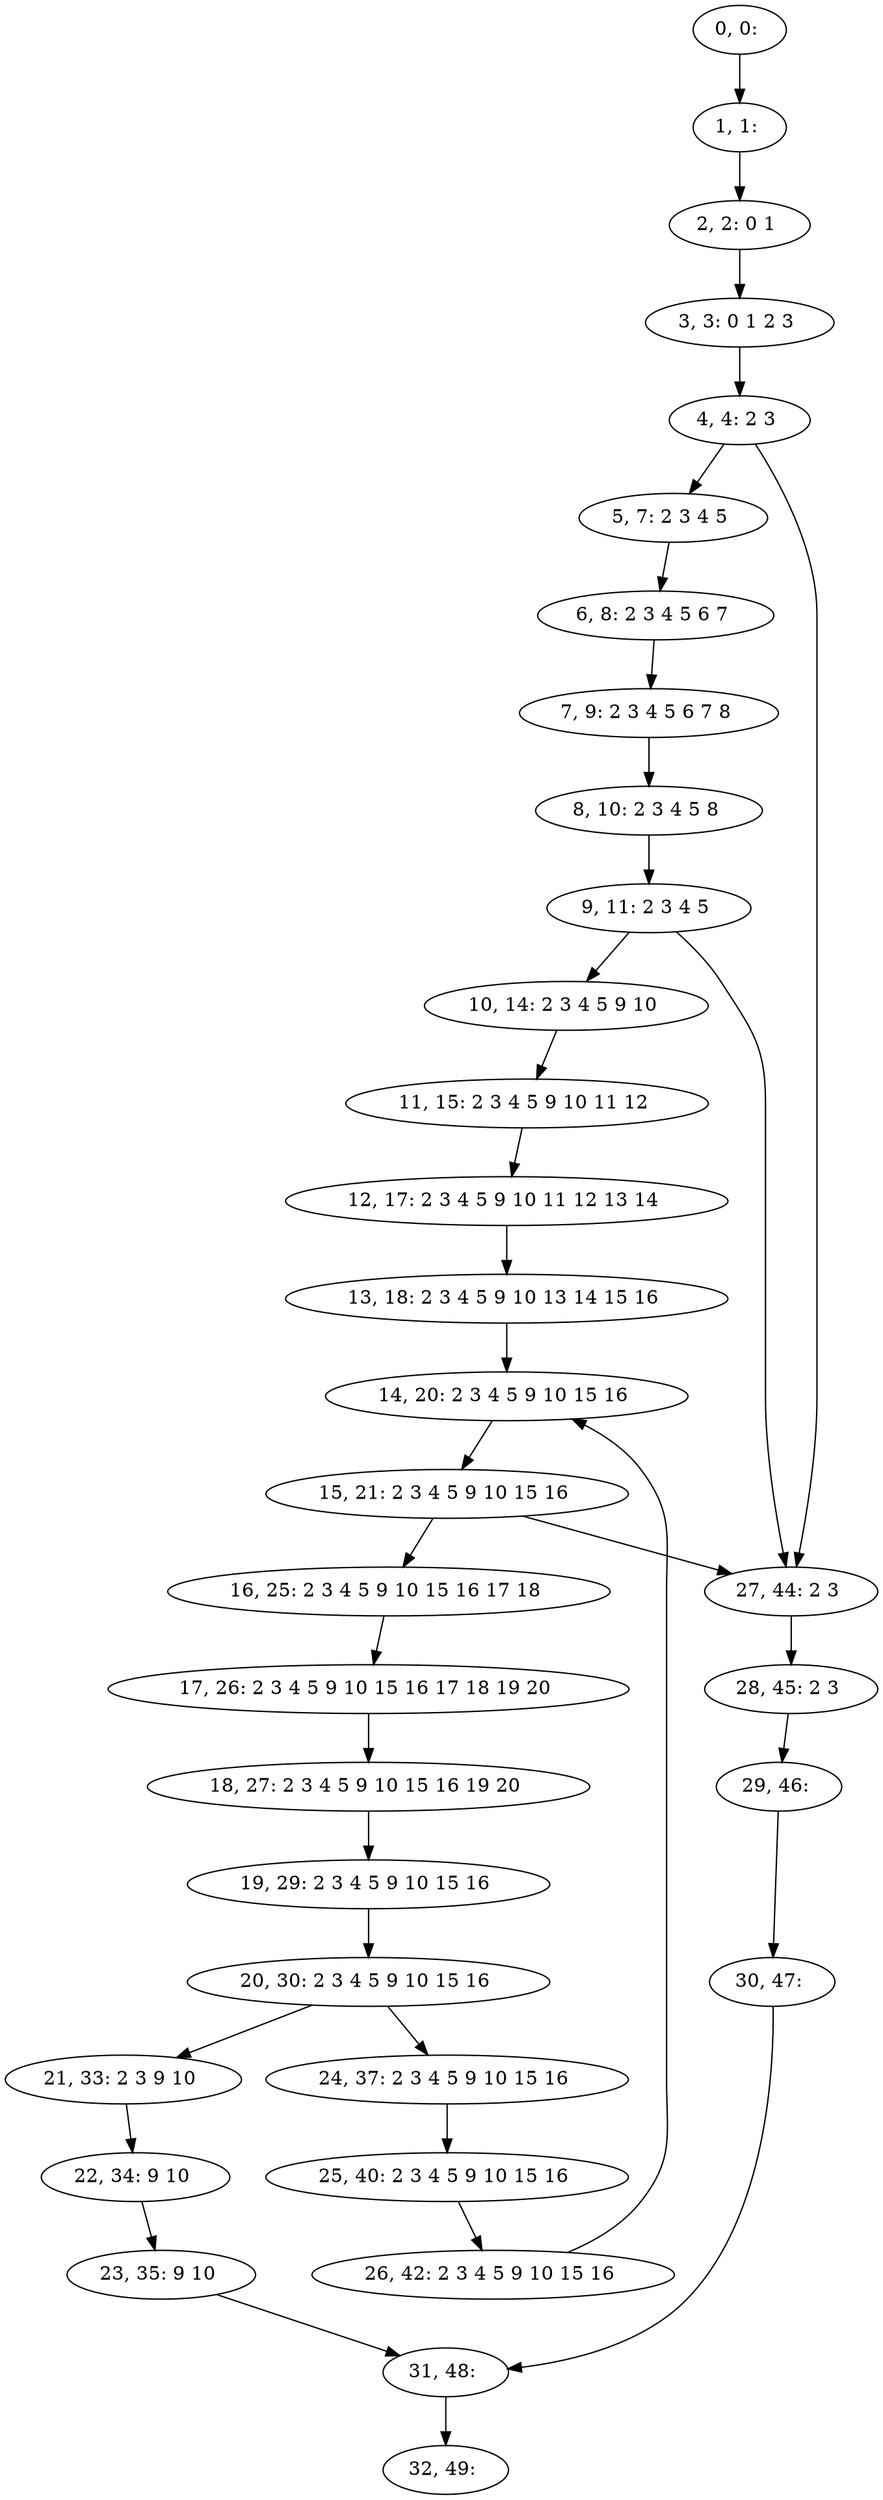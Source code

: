 digraph G {
0[label="0, 0: "];
1[label="1, 1: "];
2[label="2, 2: 0 1 "];
3[label="3, 3: 0 1 2 3 "];
4[label="4, 4: 2 3 "];
5[label="5, 7: 2 3 4 5 "];
6[label="6, 8: 2 3 4 5 6 7 "];
7[label="7, 9: 2 3 4 5 6 7 8 "];
8[label="8, 10: 2 3 4 5 8 "];
9[label="9, 11: 2 3 4 5 "];
10[label="10, 14: 2 3 4 5 9 10 "];
11[label="11, 15: 2 3 4 5 9 10 11 12 "];
12[label="12, 17: 2 3 4 5 9 10 11 12 13 14 "];
13[label="13, 18: 2 3 4 5 9 10 13 14 15 16 "];
14[label="14, 20: 2 3 4 5 9 10 15 16 "];
15[label="15, 21: 2 3 4 5 9 10 15 16 "];
16[label="16, 25: 2 3 4 5 9 10 15 16 17 18 "];
17[label="17, 26: 2 3 4 5 9 10 15 16 17 18 19 20 "];
18[label="18, 27: 2 3 4 5 9 10 15 16 19 20 "];
19[label="19, 29: 2 3 4 5 9 10 15 16 "];
20[label="20, 30: 2 3 4 5 9 10 15 16 "];
21[label="21, 33: 2 3 9 10 "];
22[label="22, 34: 9 10 "];
23[label="23, 35: 9 10 "];
24[label="24, 37: 2 3 4 5 9 10 15 16 "];
25[label="25, 40: 2 3 4 5 9 10 15 16 "];
26[label="26, 42: 2 3 4 5 9 10 15 16 "];
27[label="27, 44: 2 3 "];
28[label="28, 45: 2 3 "];
29[label="29, 46: "];
30[label="30, 47: "];
31[label="31, 48: "];
32[label="32, 49: "];
0->1 ;
1->2 ;
2->3 ;
3->4 ;
4->5 ;
4->27 ;
5->6 ;
6->7 ;
7->8 ;
8->9 ;
9->10 ;
9->27 ;
10->11 ;
11->12 ;
12->13 ;
13->14 ;
14->15 ;
15->16 ;
15->27 ;
16->17 ;
17->18 ;
18->19 ;
19->20 ;
20->21 ;
20->24 ;
21->22 ;
22->23 ;
23->31 ;
24->25 ;
25->26 ;
26->14 ;
27->28 ;
28->29 ;
29->30 ;
30->31 ;
31->32 ;
}
